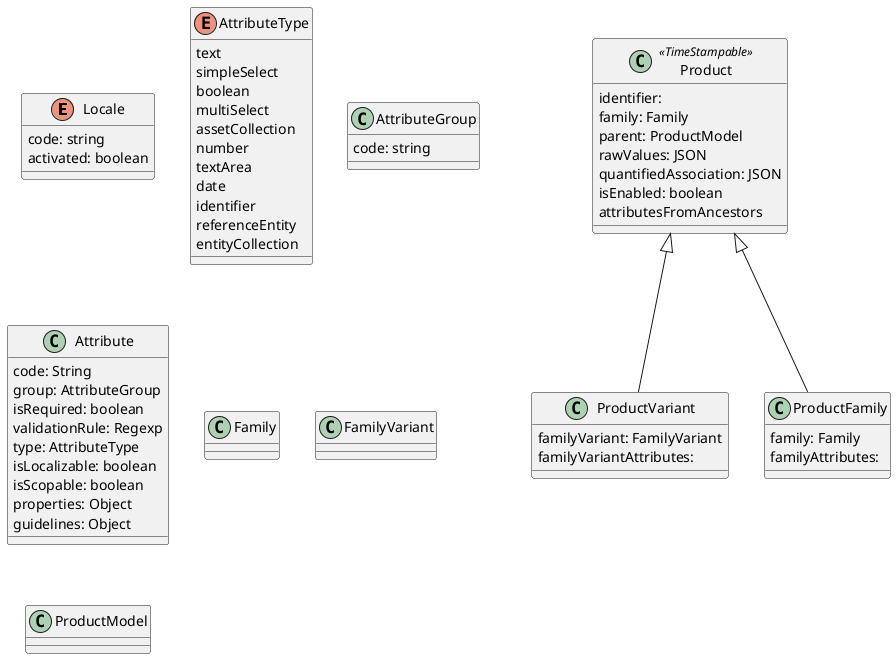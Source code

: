 @startuml PIM core domain model
'
' Stereotype: TimeStampable: created,  updated
'

enum Locale {
    code: string
    activated: boolean
}
enum AttributeType {
    text
    simpleSelect
    boolean
    multiSelect
    assetCollection
    number
    textArea
    date
    identifier
    referenceEntity
    entityCollection
}

'exemple digital_assets_images, product_size_dimensions, product_physical_characteristics
class AttributeGroup {
    code: string
}

'Q: metric Family is used?
'Q:  isScopable: type value per channel?
'Q: what is backend Type, what is the use of entity_type ("Akeneo\Pim\Enrichment\Component\Product\Model\Product")
'display attributes, specific values formats and value constraints not shown
'Properties: a:4:{s:19:"reference_data_name";N;s:19:"auto_option_sorting";N;s:12:"is_read_only";N;s:13:"default_value";N;}
'Guidelines:
'sold_in_orgs: {"en_AU": "List of the Orgs this product can be sold in.\nIf the org is not added to this list, the product can not be sold to customers in that Org."}
'part_number_list_competitor: {"en_AU": "Add competitor part numbers to this list, separate each with a comma."}

Class Attribute {
    code: String
    group: AttributeGroup
    isRequired: boolean
    validationRule: Regexp
    type: AttributeType
    isLocalizable: boolean
    isScopable: boolean
    properties: Object
    guidelines: Object
}

'TODO "develop"  rawvalues that contains a product... 
'QUESTION How can we infer rawValues structure? => inspect real life DB?
'TODO "develop"  quantifiedAssociation that contains a product... 
'QUESTION How can we infer quantifiedAssociation structure? => inspect real life DB?
' 
Class Product << TimeStampable >> {
    identifier: 
    family: Family
    parent: ProductModel
    rawValues: JSON
    ' attribute codes are determined recusively on parent (product model)
    quantifiedAssociation: JSON
    isEnabled: boolean
    attributesFromAncestors

}

Class ProductVariant
{
    familyVariant: FamilyVariant
    familyVariantAttributes:
}

Product <|-- ProductVariant

Class ProductFamily  {
    family: Family
    familyAttributes:
}

Product  <|-- ProductFamily


Class Family {

}

Class FamilyVariant {

}

Class ProductModel {

}





@enduml